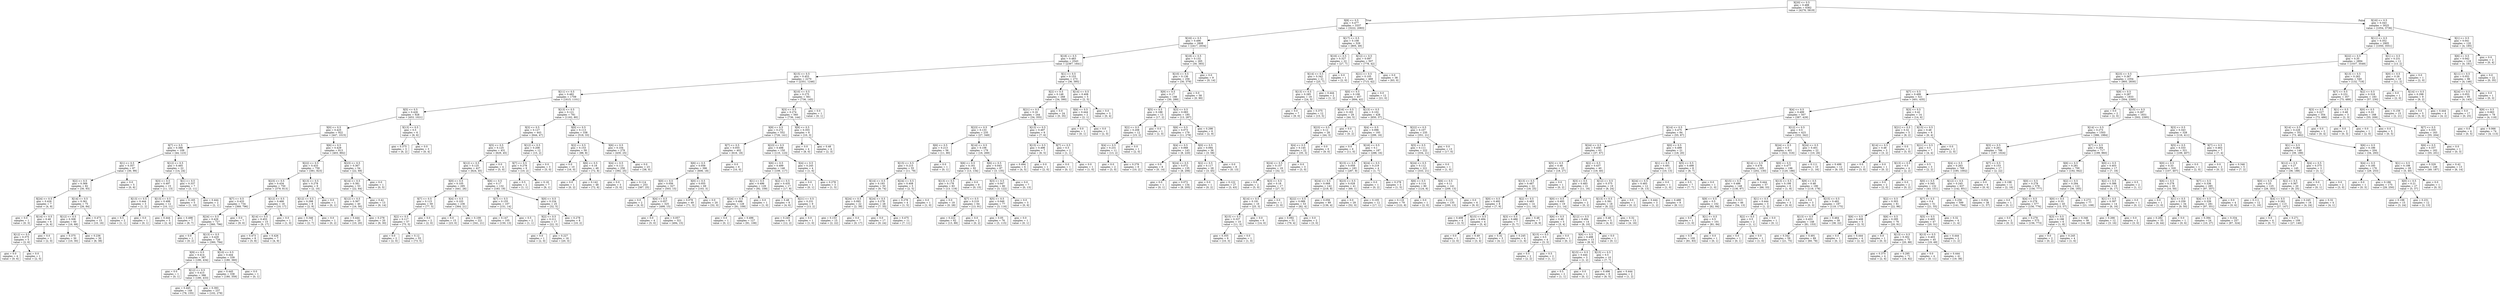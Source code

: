 digraph Tree {
node [shape=box] ;
0 [label="X[20] <= 0.5\ngini = 0.488\nsamples = 6362\nvalue = [4276, 5819]"] ;
1 [label="X[8] <= 0.5\ngini = 0.477\nsamples = 3337\nvalue = [3222, 2083]"] ;
0 -> 1 [labeldistance=2.5, labelangle=45, headlabel="True"] ;
2 [label="X[16] <= 0.5\ngini = 0.496\nsamples = 2808\nvalue = [2417, 2034]"] ;
1 -> 2 ;
3 [label="X[18] <= 0.5\ngini = 0.483\nsamples = 2543\nvalue = [2387, 1641]"] ;
2 -> 3 ;
4 [label="X[15] <= 0.5\ngini = 0.453\nsamples = 2270\nvalue = [2351, 1246]"] ;
3 -> 4 ;
5 [label="X[11] <= 0.5\ngini = 0.482\nsamples = 1709\nvalue = [1615, 1101]"] ;
4 -> 5 ;
6 [label="X[5] <= 0.5\ngini = 0.426\nsamples = 928\nvalue = [453, 1021]"] ;
5 -> 6 ;
7 [label="X[0] <= 0.5\ngini = 0.425\nsamples = 922\nvalue = [447, 1015]"] ;
6 -> 7 ;
8 [label="X[7] <= 0.5\ngini = 0.388\nsamples = 109\nvalue = [44, 123]"] ;
7 -> 8 ;
9 [label="X[1] <= 0.5\ngini = 0.357\nsamples = 87\nvalue = [30, 99]"] ;
8 -> 9 ;
10 [label="X[2] <= 0.5\ngini = 0.369\nsamples = 82\nvalue = [30, 93]"] ;
9 -> 10 ;
11 [label="X[24] <= 0.5\ngini = 0.426\nsamples = 7\nvalue = [4, 9]"] ;
10 -> 11 ;
12 [label="gini = 0.0\nsamples = 1\nvalue = [0, 3]"] ;
11 -> 12 ;
13 [label="X[14] <= 0.5\ngini = 0.48\nsamples = 6\nvalue = [4, 6]"] ;
11 -> 13 ;
14 [label="X[12] <= 0.5\ngini = 0.375\nsamples = 5\nvalue = [2, 6]"] ;
13 -> 14 ;
15 [label="gini = 0.0\nsamples = 4\nvalue = [0, 6]"] ;
14 -> 15 ;
16 [label="gini = 0.0\nsamples = 1\nvalue = [2, 0]"] ;
14 -> 16 ;
17 [label="gini = 0.0\nsamples = 1\nvalue = [2, 0]"] ;
13 -> 17 ;
18 [label="X[14] <= 0.5\ngini = 0.361\nsamples = 75\nvalue = [26, 84]"] ;
10 -> 18 ;
19 [label="X[12] <= 0.5\ngini = 0.308\nsamples = 60\nvalue = [16, 68]"] ;
18 -> 19 ;
20 [label="gini = 0.375\nsamples = 30\nvalue = [10, 30]"] ;
19 -> 20 ;
21 [label="gini = 0.236\nsamples = 30\nvalue = [6, 38]"] ;
19 -> 21 ;
22 [label="gini = 0.473\nsamples = 15\nvalue = [10, 16]"] ;
18 -> 22 ;
23 [label="gini = 0.0\nsamples = 5\nvalue = [0, 6]"] ;
9 -> 23 ;
24 [label="X[12] <= 0.5\ngini = 0.465\nsamples = 22\nvalue = [14, 24]"] ;
8 -> 24 ;
25 [label="X[3] <= 0.5\ngini = 0.497\nsamples = 15\nvalue = [11, 13]"] ;
24 -> 25 ;
26 [label="X[13] <= 0.5\ngini = 0.444\nsamples = 3\nvalue = [1, 2]"] ;
25 -> 26 ;
27 [label="gini = 0.5\nsamples = 2\nvalue = [1, 1]"] ;
26 -> 27 ;
28 [label="gini = 0.0\nsamples = 1\nvalue = [0, 1]"] ;
26 -> 28 ;
29 [label="X[13] <= 0.5\ngini = 0.499\nsamples = 12\nvalue = [10, 11]"] ;
25 -> 29 ;
30 [label="gini = 0.444\nsamples = 5\nvalue = [2, 4]"] ;
29 -> 30 ;
31 [label="gini = 0.498\nsamples = 7\nvalue = [8, 7]"] ;
29 -> 31 ;
32 [label="X[1] <= 0.5\ngini = 0.337\nsamples = 7\nvalue = [3, 11]"] ;
24 -> 32 ;
33 [label="gini = 0.165\nsamples = 5\nvalue = [1, 10]"] ;
32 -> 33 ;
34 [label="gini = 0.444\nsamples = 2\nvalue = [2, 1]"] ;
32 -> 34 ;
35 [label="X[6] <= 0.5\ngini = 0.429\nsamples = 813\nvalue = [403, 892]"] ;
7 -> 35 ;
36 [label="X[22] <= 0.5\ngini = 0.433\nsamples = 759\nvalue = [381, 823]"] ;
35 -> 36 ;
37 [label="X[23] <= 0.5\ngini = 0.434\nsamples = 750\nvalue = [379, 813]"] ;
36 -> 37 ;
38 [label="X[7] <= 0.5\ngini = 0.433\nsamples = 734\nvalue = [369, 796]"] ;
37 -> 38 ;
39 [label="X[24] <= 0.5\ngini = 0.429\nsamples = 727\nvalue = [360, 796]"] ;
38 -> 39 ;
40 [label="gini = 0.0\nsamples = 1\nvalue = [0, 2]"] ;
39 -> 40 ;
41 [label="X[13] <= 0.5\ngini = 0.429\nsamples = 726\nvalue = [360, 794]"] ;
39 -> 41 ;
42 [label="X[9] <= 0.5\ngini = 0.414\nsamples = 387\nvalue = [180, 434]"] ;
41 -> 42 ;
43 [label="gini = 0.0\nsamples = 1\nvalue = [0, 1]"] ;
42 -> 43 ;
44 [label="X[12] <= 0.5\ngini = 0.415\nsamples = 386\nvalue = [180, 433]"] ;
42 -> 44 ;
45 [label="gini = 0.445\nsamples = 149\nvalue = [78, 155]"] ;
44 -> 45 ;
46 [label="gini = 0.393\nsamples = 237\nvalue = [102, 278]"] ;
44 -> 46 ;
47 [label="X[10] <= 0.5\ngini = 0.444\nsamples = 339\nvalue = [180, 360]"] ;
41 -> 47 ;
48 [label="gini = 0.445\nsamples = 338\nvalue = [180, 359]"] ;
47 -> 48 ;
49 [label="gini = 0.0\nsamples = 1\nvalue = [0, 1]"] ;
47 -> 49 ;
50 [label="gini = 0.0\nsamples = 7\nvalue = [9, 0]"] ;
38 -> 50 ;
51 [label="X[12] <= 0.5\ngini = 0.466\nsamples = 16\nvalue = [10, 17]"] ;
37 -> 51 ;
52 [label="X[14] <= 0.5\ngini = 0.453\nsamples = 15\nvalue = [9, 17]"] ;
51 -> 52 ;
53 [label="gini = 0.473\nsamples = 8\nvalue = [5, 8]"] ;
52 -> 53 ;
54 [label="gini = 0.426\nsamples = 7\nvalue = [4, 9]"] ;
52 -> 54 ;
55 [label="gini = 0.0\nsamples = 1\nvalue = [1, 0]"] ;
51 -> 55 ;
56 [label="X[13] <= 0.5\ngini = 0.278\nsamples = 9\nvalue = [2, 10]"] ;
36 -> 56 ;
57 [label="X[12] <= 0.5\ngini = 0.298\nsamples = 8\nvalue = [2, 9]"] ;
56 -> 57 ;
58 [label="gini = 0.346\nsamples = 7\nvalue = [2, 7]"] ;
57 -> 58 ;
59 [label="gini = 0.0\nsamples = 1\nvalue = [0, 2]"] ;
57 -> 59 ;
60 [label="gini = 0.0\nsamples = 1\nvalue = [0, 1]"] ;
56 -> 60 ;
61 [label="X[23] <= 0.5\ngini = 0.367\nsamples = 54\nvalue = [22, 69]"] ;
35 -> 61 ;
62 [label="X[14] <= 0.5\ngini = 0.381\nsamples = 53\nvalue = [22, 64]"] ;
61 -> 62 ;
63 [label="X[12] <= 0.5\ngini = 0.367\nsamples = 40\nvalue = [16, 50]"] ;
62 -> 63 ;
64 [label="gini = 0.444\nsamples = 20\nvalue = [10, 20]"] ;
63 -> 64 ;
65 [label="gini = 0.278\nsamples = 20\nvalue = [6, 30]"] ;
63 -> 65 ;
66 [label="gini = 0.42\nsamples = 13\nvalue = [6, 14]"] ;
62 -> 66 ;
67 [label="gini = 0.0\nsamples = 1\nvalue = [0, 5]"] ;
61 -> 67 ;
68 [label="X[13] <= 0.5\ngini = 0.5\nsamples = 6\nvalue = [6, 6]"] ;
6 -> 68 ;
69 [label="gini = 0.375\nsamples = 3\nvalue = [6, 2]"] ;
68 -> 69 ;
70 [label="gini = 0.0\nsamples = 3\nvalue = [0, 4]"] ;
68 -> 70 ;
71 [label="X[13] <= 0.5\ngini = 0.121\nsamples = 781\nvalue = [1162, 80]"] ;
5 -> 71 ;
72 [label="X[3] <= 0.5\ngini = 0.127\nsamples = 443\nvalue = [644, 47]"] ;
71 -> 72 ;
73 [label="X[5] <= 0.5\ngini = 0.125\nsamples = 431\nvalue = [629, 45]"] ;
72 -> 73 ;
74 [label="X[12] <= 0.5\ngini = 0.125\nsamples = 427\nvalue = [624, 45]"] ;
73 -> 74 ;
75 [label="X[0] <= 0.5\ngini = 0.105\nsamples = 295\nvalue = [441, 26]"] ;
74 -> 75 ;
76 [label="X[7] <= 0.5\ngini = 0.115\nsamples = 59\nvalue = [77, 5]"] ;
75 -> 76 ;
77 [label="X[2] <= 0.5\ngini = 0.117\nsamples = 57\nvalue = [75, 5]"] ;
76 -> 77 ;
78 [label="gini = 0.0\nsamples = 2\nvalue = [2, 0]"] ;
77 -> 78 ;
79 [label="gini = 0.12\nsamples = 55\nvalue = [73, 5]"] ;
77 -> 79 ;
80 [label="gini = 0.0\nsamples = 2\nvalue = [2, 0]"] ;
76 -> 80 ;
81 [label="X[4] <= 0.5\ngini = 0.103\nsamples = 236\nvalue = [364, 21]"] ;
75 -> 81 ;
82 [label="gini = 0.0\nsamples = 15\nvalue = [23, 0]"] ;
81 -> 82 ;
83 [label="gini = 0.109\nsamples = 221\nvalue = [341, 21]"] ;
81 -> 83 ;
84 [label="X[6] <= 0.5\ngini = 0.17\nsamples = 132\nvalue = [183, 19]"] ;
74 -> 84 ;
85 [label="X[7] <= 0.5\ngini = 0.155\nsamples = 107\nvalue = [151, 14]"] ;
84 -> 85 ;
86 [label="gini = 0.147\nsamples = 105\nvalue = [150, 13]"] ;
85 -> 86 ;
87 [label="gini = 0.5\nsamples = 2\nvalue = [1, 1]"] ;
85 -> 87 ;
88 [label="X[0] <= 0.5\ngini = 0.234\nsamples = 25\nvalue = [32, 5]"] ;
84 -> 88 ;
89 [label="X[2] <= 0.5\ngini = 0.211\nsamples = 17\nvalue = [22, 3]"] ;
88 -> 89 ;
90 [label="gini = 0.0\nsamples = 1\nvalue = [2, 0]"] ;
89 -> 90 ;
91 [label="gini = 0.227\nsamples = 16\nvalue = [20, 3]"] ;
89 -> 91 ;
92 [label="gini = 0.278\nsamples = 8\nvalue = [10, 2]"] ;
88 -> 92 ;
93 [label="gini = 0.0\nsamples = 4\nvalue = [5, 0]"] ;
73 -> 93 ;
94 [label="X[12] <= 0.5\ngini = 0.208\nsamples = 12\nvalue = [15, 2]"] ;
72 -> 94 ;
95 [label="X[7] <= 0.5\ngini = 0.278\nsamples = 9\nvalue = [10, 2]"] ;
94 -> 95 ;
96 [label="gini = 0.5\nsamples = 2\nvalue = [1, 1]"] ;
95 -> 96 ;
97 [label="gini = 0.18\nsamples = 7\nvalue = [9, 1]"] ;
95 -> 97 ;
98 [label="gini = 0.0\nsamples = 3\nvalue = [5, 0]"] ;
94 -> 98 ;
99 [label="X[0] <= 0.5\ngini = 0.113\nsamples = 338\nvalue = [518, 33]"] ;
71 -> 99 ;
100 [label="X[2] <= 0.5\ngini = 0.153\nsamples = 59\nvalue = [88, 8]"] ;
99 -> 100 ;
101 [label="gini = 0.0\nsamples = 10\nvalue = [16, 0]"] ;
100 -> 101 ;
102 [label="X[6] <= 0.5\ngini = 0.18\nsamples = 49\nvalue = [72, 8]"] ;
100 -> 102 ;
103 [label="gini = 0.0\nsamples = 1\nvalue = [0, 2]"] ;
102 -> 103 ;
104 [label="gini = 0.142\nsamples = 48\nvalue = [72, 6]"] ;
102 -> 104 ;
105 [label="X[6] <= 0.5\ngini = 0.104\nsamples = 279\nvalue = [430, 25]"] ;
99 -> 105 ;
106 [label="X[4] <= 0.5\ngini = 0.113\nsamples = 256\nvalue = [392, 25]"] ;
105 -> 106 ;
107 [label="gini = 0.0\nsamples = 3\nvalue = [5, 0]"] ;
106 -> 107 ;
108 [label="gini = 0.114\nsamples = 253\nvalue = [387, 25]"] ;
106 -> 108 ;
109 [label="gini = 0.0\nsamples = 23\nvalue = [38, 0]"] ;
105 -> 109 ;
110 [label="X[10] <= 0.5\ngini = 0.275\nsamples = 561\nvalue = [736, 145]"] ;
4 -> 110 ;
111 [label="X[3] <= 0.5\ngini = 0.274\nsamples = 560\nvalue = [736, 144]"] ;
110 -> 111 ;
112 [label="X[9] <= 0.5\ngini = 0.272\nsamples = 552\nvalue = [726, 141]"] ;
111 -> 112 ;
113 [label="X[7] <= 0.5\ngini = 0.055\nsamples = 402\nvalue = [616, 18]"] ;
112 -> 113 ;
114 [label="X[6] <= 0.5\ngini = 0.056\nsamples = 396\nvalue = [606, 18]"] ;
113 -> 114 ;
115 [label="X[0] <= 0.5\ngini = 0.056\nsamples = 327\nvalue = [503, 15]"] ;
114 -> 115 ;
116 [label="gini = 0.0\nsamples = 2\nvalue = [4, 0]"] ;
115 -> 116 ;
117 [label="X[4] <= 0.5\ngini = 0.057\nsamples = 325\nvalue = [499, 15]"] ;
115 -> 117 ;
118 [label="gini = 0.0\nsamples = 4\nvalue = [5, 0]"] ;
117 -> 118 ;
119 [label="gini = 0.057\nsamples = 321\nvalue = [494, 15]"] ;
117 -> 119 ;
120 [label="X[0] <= 0.5\ngini = 0.055\nsamples = 69\nvalue = [103, 3]"] ;
114 -> 120 ;
121 [label="gini = 0.078\nsamples = 49\nvalue = [71, 3]"] ;
120 -> 121 ;
122 [label="gini = 0.0\nsamples = 20\nvalue = [32, 0]"] ;
120 -> 122 ;
123 [label="gini = 0.0\nsamples = 6\nvalue = [10, 0]"] ;
113 -> 123 ;
124 [label="X[23] <= 0.5\ngini = 0.498\nsamples = 150\nvalue = [110, 123]"] ;
112 -> 124 ;
125 [label="X[6] <= 0.5\ngini = 0.499\nsamples = 146\nvalue = [109, 117]"] ;
124 -> 125 ;
126 [label="X[1] <= 0.5\ngini = 0.496\nsamples = 129\nvalue = [92, 109]"] ;
125 -> 126 ;
127 [label="X[24] <= 0.5\ngini = 0.496\nsamples = 128\nvalue = [91, 109]"] ;
126 -> 127 ;
128 [label="gini = 0.0\nsamples = 1\nvalue = [0, 1]"] ;
127 -> 128 ;
129 [label="gini = 0.496\nsamples = 127\nvalue = [91, 108]"] ;
127 -> 129 ;
130 [label="gini = 0.0\nsamples = 1\nvalue = [1, 0]"] ;
126 -> 130 ;
131 [label="X[2] <= 0.5\ngini = 0.435\nsamples = 17\nvalue = [17, 8]"] ;
125 -> 131 ;
132 [label="gini = 0.48\nsamples = 8\nvalue = [4, 6]"] ;
131 -> 132 ;
133 [label="X[21] <= 0.5\ngini = 0.231\nsamples = 9\nvalue = [13, 2]"] ;
131 -> 133 ;
134 [label="gini = 0.245\nsamples = 8\nvalue = [12, 2]"] ;
133 -> 134 ;
135 [label="gini = 0.0\nsamples = 1\nvalue = [1, 0]"] ;
133 -> 135 ;
136 [label="X[4] <= 0.5\ngini = 0.245\nsamples = 4\nvalue = [1, 6]"] ;
124 -> 136 ;
137 [label="gini = 0.0\nsamples = 1\nvalue = [0, 1]"] ;
136 -> 137 ;
138 [label="gini = 0.278\nsamples = 3\nvalue = [1, 5]"] ;
136 -> 138 ;
139 [label="X[9] <= 0.5\ngini = 0.355\nsamples = 8\nvalue = [10, 3]"] ;
111 -> 139 ;
140 [label="gini = 0.0\nsamples = 4\nvalue = [8, 0]"] ;
139 -> 140 ;
141 [label="gini = 0.48\nsamples = 4\nvalue = [2, 3]"] ;
139 -> 141 ;
142 [label="gini = 0.0\nsamples = 1\nvalue = [0, 1]"] ;
110 -> 142 ;
143 [label="X[1] <= 0.5\ngini = 0.153\nsamples = 273\nvalue = [36, 395]"] ;
3 -> 143 ;
144 [label="X[2] <= 0.5\ngini = 0.148\nsamples = 268\nvalue = [34, 390]"] ;
143 -> 144 ;
145 [label="X[21] <= 0.5\ngini = 0.16\nsamples = 244\nvalue = [34, 355]"] ;
144 -> 145 ;
146 [label="X[23] <= 0.5\ngini = 0.133\nsamples = 235\nvalue = [27, 349]"] ;
145 -> 146 ;
147 [label="X[6] <= 0.5\ngini = 0.213\nsamples = 56\nvalue = [11, 80]"] ;
146 -> 147 ;
148 [label="X[15] <= 0.5\ngini = 0.215\nsamples = 55\nvalue = [11, 79]"] ;
147 -> 148 ;
149 [label="X[14] <= 0.5\ngini = 0.193\nsamples = 50\nvalue = [9, 74]"] ;
148 -> 149 ;
150 [label="X[24] <= 0.5\ngini = 0.093\nsamples = 22\nvalue = [2, 39]"] ;
149 -> 150 ;
151 [label="gini = 0.153\nsamples = 15\nvalue = [2, 22]"] ;
150 -> 151 ;
152 [label="gini = 0.0\nsamples = 7\nvalue = [0, 17]"] ;
150 -> 152 ;
153 [label="X[24] <= 0.5\ngini = 0.278\nsamples = 28\nvalue = [7, 35]"] ;
149 -> 153 ;
154 [label="gini = 0.0\nsamples = 17\nvalue = [0, 24]"] ;
153 -> 154 ;
155 [label="gini = 0.475\nsamples = 11\nvalue = [7, 11]"] ;
153 -> 155 ;
156 [label="X[24] <= 0.5\ngini = 0.408\nsamples = 5\nvalue = [2, 5]"] ;
148 -> 156 ;
157 [label="gini = 0.278\nsamples = 4\nvalue = [1, 5]"] ;
156 -> 157 ;
158 [label="gini = 0.0\nsamples = 1\nvalue = [1, 0]"] ;
156 -> 158 ;
159 [label="gini = 0.0\nsamples = 1\nvalue = [0, 1]"] ;
147 -> 159 ;
160 [label="X[14] <= 0.5\ngini = 0.106\nsamples = 179\nvalue = [16, 269]"] ;
146 -> 160 ;
161 [label="X[6] <= 0.5\ngini = 0.161\nsamples = 92\nvalue = [13, 134]"] ;
160 -> 161 ;
162 [label="X[13] <= 0.5\ngini = 0.178\nsamples = 83\nvalue = [13, 119]"] ;
161 -> 162 ;
163 [label="gini = 0.0\nsamples = 19\nvalue = [0, 28]"] ;
162 -> 163 ;
164 [label="X[7] <= 0.5\ngini = 0.219\nsamples = 64\nvalue = [13, 91]"] ;
162 -> 164 ;
165 [label="gini = 0.222\nsamples = 62\nvalue = [13, 89]"] ;
164 -> 165 ;
166 [label="gini = 0.0\nsamples = 2\nvalue = [0, 2]"] ;
164 -> 166 ;
167 [label="gini = 0.0\nsamples = 9\nvalue = [0, 15]"] ;
161 -> 167 ;
168 [label="X[6] <= 0.5\ngini = 0.043\nsamples = 87\nvalue = [3, 135]"] ;
160 -> 168 ;
169 [label="X[3] <= 0.5\ngini = 0.047\nsamples = 80\nvalue = [3, 122]"] ;
168 -> 169 ;
170 [label="X[5] <= 0.5\ngini = 0.049\nsamples = 77\nvalue = [3, 116]"] ;
169 -> 170 ;
171 [label="gini = 0.05\nsamples = 76\nvalue = [3, 115]"] ;
170 -> 171 ;
172 [label="gini = 0.0\nsamples = 1\nvalue = [0, 1]"] ;
170 -> 172 ;
173 [label="gini = 0.0\nsamples = 3\nvalue = [0, 6]"] ;
169 -> 173 ;
174 [label="gini = 0.0\nsamples = 7\nvalue = [0, 13]"] ;
168 -> 174 ;
175 [label="X[13] <= 0.5\ngini = 0.497\nsamples = 9\nvalue = [7, 6]"] ;
145 -> 175 ;
176 [label="X[15] <= 0.5\ngini = 0.496\nsamples = 7\nvalue = [6, 5]"] ;
175 -> 176 ;
177 [label="gini = 0.494\nsamples = 6\nvalue = [4, 5]"] ;
176 -> 177 ;
178 [label="gini = 0.0\nsamples = 1\nvalue = [2, 0]"] ;
176 -> 178 ;
179 [label="X[7] <= 0.5\ngini = 0.5\nsamples = 2\nvalue = [1, 1]"] ;
175 -> 179 ;
180 [label="gini = 0.0\nsamples = 1\nvalue = [0, 1]"] ;
179 -> 180 ;
181 [label="gini = 0.0\nsamples = 1\nvalue = [1, 0]"] ;
179 -> 181 ;
182 [label="gini = 0.0\nsamples = 24\nvalue = [0, 35]"] ;
144 -> 182 ;
183 [label="X[14] <= 0.5\ngini = 0.408\nsamples = 5\nvalue = [2, 5]"] ;
143 -> 183 ;
184 [label="X[6] <= 0.5\ngini = 0.444\nsamples = 2\nvalue = [2, 1]"] ;
183 -> 184 ;
185 [label="gini = 0.0\nsamples = 1\nvalue = [0, 1]"] ;
184 -> 185 ;
186 [label="gini = 0.0\nsamples = 1\nvalue = [2, 0]"] ;
184 -> 186 ;
187 [label="gini = 0.0\nsamples = 3\nvalue = [0, 4]"] ;
183 -> 187 ;
188 [label="X[18] <= 0.5\ngini = 0.132\nsamples = 265\nvalue = [30, 393]"] ;
2 -> 188 ;
189 [label="X[10] <= 0.5\ngini = 0.136\nsamples = 256\nvalue = [30, 379]"] ;
188 -> 189 ;
190 [label="X[9] <= 0.5\ngini = 0.17\nsamples = 198\nvalue = [30, 289]"] ;
189 -> 190 ;
191 [label="X[5] <= 0.5\ngini = 0.188\nsamples = 13\nvalue = [17, 2]"] ;
190 -> 191 ;
192 [label="X[2] <= 0.5\ngini = 0.208\nsamples = 12\nvalue = [15, 2]"] ;
191 -> 192 ;
193 [label="X[4] <= 0.5\ngini = 0.231\nsamples = 11\nvalue = [13, 2]"] ;
192 -> 193 ;
194 [label="gini = 0.0\nsamples = 2\nvalue = [3, 0]"] ;
193 -> 194 ;
195 [label="gini = 0.278\nsamples = 9\nvalue = [10, 2]"] ;
193 -> 195 ;
196 [label="gini = 0.0\nsamples = 1\nvalue = [2, 0]"] ;
192 -> 196 ;
197 [label="gini = 0.0\nsamples = 1\nvalue = [2, 0]"] ;
191 -> 197 ;
198 [label="X[3] <= 0.5\ngini = 0.083\nsamples = 185\nvalue = [13, 287]"] ;
190 -> 198 ;
199 [label="X[6] <= 0.5\ngini = 0.073\nsamples = 179\nvalue = [11, 278]"] ;
198 -> 199 ;
200 [label="X[4] <= 0.5\ngini = 0.068\nsamples = 143\nvalue = [8, 220]"] ;
199 -> 200 ;
201 [label="gini = 0.0\nsamples = 8\nvalue = [0, 14]"] ;
200 -> 201 ;
202 [label="X[24] <= 0.5\ngini = 0.072\nsamples = 135\nvalue = [8, 206]"] ;
200 -> 202 ;
203 [label="gini = 0.0\nsamples = 1\nvalue = [0, 1]"] ;
202 -> 203 ;
204 [label="gini = 0.072\nsamples = 134\nvalue = [8, 205]"] ;
202 -> 204 ;
205 [label="X[0] <= 0.5\ngini = 0.094\nsamples = 36\nvalue = [3, 58]"] ;
199 -> 205 ;
206 [label="X[2] <= 0.5\ngini = 0.117\nsamples = 28\nvalue = [3, 45]"] ;
205 -> 206 ;
207 [label="gini = 0.0\nsamples = 1\nvalue = [0, 2]"] ;
206 -> 207 ;
208 [label="gini = 0.122\nsamples = 27\nvalue = [3, 43]"] ;
206 -> 208 ;
209 [label="gini = 0.0\nsamples = 8\nvalue = [0, 13]"] ;
205 -> 209 ;
210 [label="gini = 0.298\nsamples = 6\nvalue = [2, 9]"] ;
198 -> 210 ;
211 [label="gini = 0.0\nsamples = 58\nvalue = [0, 90]"] ;
189 -> 211 ;
212 [label="gini = 0.0\nsamples = 9\nvalue = [0, 14]"] ;
188 -> 212 ;
213 [label="X[17] <= 0.5\ngini = 0.108\nsamples = 529\nvalue = [805, 49]"] ;
1 -> 213 ;
214 [label="X[16] <= 0.5\ngini = 0.327\nsamples = 22\nvalue = [27, 7]"] ;
213 -> 214 ;
215 [label="X[14] <= 0.5\ngini = 0.342\nsamples = 21\nvalue = [25, 7]"] ;
214 -> 215 ;
216 [label="X[13] <= 0.5\ngini = 0.285\nsamples = 19\nvalue = [24, 5]"] ;
215 -> 216 ;
217 [label="gini = 0.0\nsamples = 7\nvalue = [9, 0]"] ;
216 -> 217 ;
218 [label="gini = 0.375\nsamples = 12\nvalue = [15, 5]"] ;
216 -> 218 ;
219 [label="gini = 0.444\nsamples = 2\nvalue = [1, 2]"] ;
215 -> 219 ;
220 [label="gini = 0.0\nsamples = 1\nvalue = [2, 0]"] ;
214 -> 220 ;
221 [label="X[12] <= 0.5\ngini = 0.097\nsamples = 507\nvalue = [778, 42]"] ;
213 -> 221 ;
222 [label="X[21] <= 0.5\ngini = 0.105\nsamples = 469\nvalue = [715, 42]"] ;
221 -> 222 ;
223 [label="X[0] <= 0.5\ngini = 0.108\nsamples = 457\nvalue = [694, 42]"] ;
222 -> 223 ;
224 [label="X[16] <= 0.5\ngini = 0.183\nsamples = 29\nvalue = [44, 5]"] ;
223 -> 224 ;
225 [label="X[23] <= 0.5\ngini = 0.12\nsamples = 28\nvalue = [44, 3]"] ;
224 -> 225 ;
226 [label="X[4] <= 0.5\ngini = 0.145\nsamples = 22\nvalue = [35, 3]"] ;
225 -> 226 ;
227 [label="X[24] <= 0.5\ngini = 0.157\nsamples = 19\nvalue = [32, 3]"] ;
226 -> 227 ;
228 [label="gini = 0.0\nsamples = 2\nvalue = [5, 0]"] ;
227 -> 228 ;
229 [label="X[3] <= 0.5\ngini = 0.18\nsamples = 17\nvalue = [27, 3]"] ;
227 -> 229 ;
230 [label="X[14] <= 0.5\ngini = 0.191\nsamples = 16\nvalue = [25, 3]"] ;
229 -> 230 ;
231 [label="X[15] <= 0.5\ngini = 0.337\nsamples = 10\nvalue = [11, 3]"] ;
230 -> 231 ;
232 [label="gini = 0.355\nsamples = 9\nvalue = [10, 3]"] ;
231 -> 232 ;
233 [label="gini = 0.0\nsamples = 1\nvalue = [1, 0]"] ;
231 -> 233 ;
234 [label="gini = 0.0\nsamples = 6\nvalue = [14, 0]"] ;
230 -> 234 ;
235 [label="gini = 0.0\nsamples = 1\nvalue = [2, 0]"] ;
229 -> 235 ;
236 [label="gini = 0.0\nsamples = 3\nvalue = [3, 0]"] ;
226 -> 236 ;
237 [label="gini = 0.0\nsamples = 6\nvalue = [9, 0]"] ;
225 -> 237 ;
238 [label="gini = 0.0\nsamples = 1\nvalue = [0, 2]"] ;
224 -> 238 ;
239 [label="X[13] <= 0.5\ngini = 0.102\nsamples = 428\nvalue = [650, 37]"] ;
223 -> 239 ;
240 [label="X[4] <= 0.5\ngini = 0.096\nsamples = 193\nvalue = [299, 16]"] ;
239 -> 240 ;
241 [label="gini = 0.0\nsamples = 6\nvalue = [11, 0]"] ;
240 -> 241 ;
242 [label="X[16] <= 0.5\ngini = 0.1\nsamples = 187\nvalue = [288, 16]"] ;
240 -> 242 ;
243 [label="X[15] <= 0.5\ngini = 0.059\nsamples = 183\nvalue = [287, 9]"] ;
242 -> 243 ;
244 [label="X[24] <= 0.5\ngini = 0.068\nsamples = 142\nvalue = [218, 8]"] ;
243 -> 244 ;
245 [label="X[22] <= 0.5\ngini = 0.089\nsamples = 53\nvalue = [82, 4]"] ;
244 -> 245 ;
246 [label="gini = 0.092\nsamples = 51\nvalue = [79, 4]"] ;
245 -> 246 ;
247 [label="gini = 0.0\nsamples = 2\nvalue = [3, 0]"] ;
245 -> 247 ;
248 [label="gini = 0.056\nsamples = 89\nvalue = [136, 4]"] ;
244 -> 248 ;
249 [label="X[23] <= 0.5\ngini = 0.028\nsamples = 41\nvalue = [69, 1]"] ;
243 -> 249 ;
250 [label="gini = 0.0\nsamples = 29\nvalue = [52, 0]"] ;
249 -> 250 ;
251 [label="gini = 0.105\nsamples = 12\nvalue = [17, 1]"] ;
249 -> 251 ;
252 [label="X[24] <= 0.5\ngini = 0.219\nsamples = 4\nvalue = [1, 7]"] ;
242 -> 252 ;
253 [label="gini = 0.0\nsamples = 1\nvalue = [0, 2]"] ;
252 -> 253 ;
254 [label="gini = 0.278\nsamples = 3\nvalue = [1, 5]"] ;
252 -> 254 ;
255 [label="X[22] <= 0.5\ngini = 0.107\nsamples = 235\nvalue = [351, 21]"] ;
239 -> 255 ;
256 [label="X[5] <= 0.5\ngini = 0.111\nsamples = 222\nvalue = [334, 21]"] ;
255 -> 256 ;
257 [label="X[24] <= 0.5\ngini = 0.112\nsamples = 221\nvalue = [333, 21]"] ;
256 -> 257 ;
258 [label="X[6] <= 0.5\ngini = 0.114\nsamples = 80\nvalue = [124, 8]"] ;
257 -> 258 ;
259 [label="gini = 0.116\nsamples = 79\nvalue = [122, 8]"] ;
258 -> 259 ;
260 [label="gini = 0.0\nsamples = 1\nvalue = [2, 0]"] ;
258 -> 260 ;
261 [label="X[6] <= 0.5\ngini = 0.11\nsamples = 141\nvalue = [209, 13]"] ;
257 -> 261 ;
262 [label="gini = 0.115\nsamples = 135\nvalue = [200, 13]"] ;
261 -> 262 ;
263 [label="gini = 0.0\nsamples = 6\nvalue = [9, 0]"] ;
261 -> 263 ;
264 [label="gini = 0.0\nsamples = 1\nvalue = [1, 0]"] ;
256 -> 264 ;
265 [label="gini = 0.0\nsamples = 13\nvalue = [17, 0]"] ;
255 -> 265 ;
266 [label="gini = 0.0\nsamples = 12\nvalue = [21, 0]"] ;
222 -> 266 ;
267 [label="gini = 0.0\nsamples = 38\nvalue = [63, 0]"] ;
221 -> 267 ;
268 [label="X[16] <= 0.5\ngini = 0.343\nsamples = 3025\nvalue = [1054, 3736]"] ;
0 -> 268 [labeldistance=2.5, labelangle=-45, headlabel="False"] ;
269 [label="X[11] <= 0.5\ngini = 0.352\nsamples = 2905\nvalue = [1050, 3551]"] ;
268 -> 269 ;
270 [label="X[22] <= 0.5\ngini = 0.35\nsamples = 2894\nvalue = [1037, 3549]"] ;
269 -> 270 ;
271 [label="X[23] <= 0.5\ngini = 0.367\nsamples = 2354\nvalue = [905, 2830]"] ;
270 -> 271 ;
272 [label="X[7] <= 0.5\ngini = 0.499\nsamples = 521\nvalue = [401, 435]"] ;
271 -> 272 ;
273 [label="X[4] <= 0.5\ngini = 0.499\nsamples = 507\nvalue = [387, 429]"] ;
272 -> 273 ;
274 [label="X[14] <= 0.5\ngini = 0.475\nsamples = 84\nvalue = [55, 87]"] ;
273 -> 274 ;
275 [label="X[24] <= 0.5\ngini = 0.458\nsamples = 63\nvalue = [37, 67]"] ;
274 -> 275 ;
276 [label="X[5] <= 0.5\ngini = 0.48\nsamples = 23\nvalue = [18, 27]"] ;
275 -> 276 ;
277 [label="X[13] <= 0.5\ngini = 0.487\nsamples = 22\nvalue = [18, 25]"] ;
276 -> 277 ;
278 [label="X[0] <= 0.5\ngini = 0.492\nsamples = 8\nvalue = [7, 9]"] ;
277 -> 278 ;
279 [label="gini = 0.408\nsamples = 4\nvalue = [2, 5]"] ;
278 -> 279 ;
280 [label="X[15] <= 0.5\ngini = 0.494\nsamples = 4\nvalue = [5, 4]"] ;
278 -> 280 ;
281 [label="gini = 0.0\nsamples = 1\nvalue = [2, 0]"] ;
280 -> 281 ;
282 [label="gini = 0.49\nsamples = 3\nvalue = [3, 4]"] ;
280 -> 282 ;
283 [label="X[2] <= 0.5\ngini = 0.483\nsamples = 14\nvalue = [11, 16]"] ;
277 -> 283 ;
284 [label="X[3] <= 0.5\ngini = 0.486\nsamples = 7\nvalue = [5, 7]"] ;
283 -> 284 ;
285 [label="gini = 0.32\nsamples = 3\nvalue = [4, 1]"] ;
284 -> 285 ;
286 [label="gini = 0.245\nsamples = 4\nvalue = [1, 6]"] ;
284 -> 286 ;
287 [label="gini = 0.48\nsamples = 7\nvalue = [6, 9]"] ;
283 -> 287 ;
288 [label="gini = 0.0\nsamples = 1\nvalue = [0, 2]"] ;
276 -> 288 ;
289 [label="X[2] <= 0.5\ngini = 0.437\nsamples = 40\nvalue = [19, 40]"] ;
275 -> 289 ;
290 [label="X[3] <= 0.5\ngini = 0.483\nsamples = 21\nvalue = [11, 16]"] ;
289 -> 290 ;
291 [label="X[0] <= 0.5\ngini = 0.493\nsamples = 19\nvalue = [11, 14]"] ;
290 -> 291 ;
292 [label="X[6] <= 0.5\ngini = 0.49\nsamples = 5\nvalue = [3, 4]"] ;
291 -> 292 ;
293 [label="X[15] <= 0.5\ngini = 0.5\nsamples = 4\nvalue = [3, 3]"] ;
292 -> 293 ;
294 [label="gini = 0.5\nsamples = 2\nvalue = [2, 2]"] ;
293 -> 294 ;
295 [label="gini = 0.5\nsamples = 2\nvalue = [1, 1]"] ;
293 -> 295 ;
296 [label="gini = 0.0\nsamples = 1\nvalue = [0, 1]"] ;
292 -> 296 ;
297 [label="X[12] <= 0.5\ngini = 0.494\nsamples = 14\nvalue = [8, 10]"] ;
291 -> 297 ;
298 [label="X[6] <= 0.5\ngini = 0.498\nsamples = 13\nvalue = [8, 9]"] ;
297 -> 298 ;
299 [label="X[15] <= 0.5\ngini = 0.444\nsamples = 3\nvalue = [1, 2]"] ;
298 -> 299 ;
300 [label="gini = 0.5\nsamples = 2\nvalue = [1, 1]"] ;
299 -> 300 ;
301 [label="gini = 0.0\nsamples = 1\nvalue = [0, 1]"] ;
299 -> 301 ;
302 [label="X[15] <= 0.5\ngini = 0.5\nsamples = 10\nvalue = [7, 7]"] ;
298 -> 302 ;
303 [label="gini = 0.496\nsamples = 8\nvalue = [6, 5]"] ;
302 -> 303 ;
304 [label="gini = 0.444\nsamples = 2\nvalue = [1, 2]"] ;
302 -> 304 ;
305 [label="gini = 0.0\nsamples = 1\nvalue = [0, 1]"] ;
297 -> 305 ;
306 [label="gini = 0.0\nsamples = 2\nvalue = [0, 2]"] ;
290 -> 306 ;
307 [label="X[12] <= 0.5\ngini = 0.375\nsamples = 19\nvalue = [8, 24]"] ;
289 -> 307 ;
308 [label="X[13] <= 0.5\ngini = 0.391\nsamples = 18\nvalue = [8, 22]"] ;
307 -> 308 ;
309 [label="gini = 0.48\nsamples = 5\nvalue = [4, 6]"] ;
308 -> 309 ;
310 [label="gini = 0.32\nsamples = 13\nvalue = [4, 16]"] ;
308 -> 310 ;
311 [label="gini = 0.0\nsamples = 1\nvalue = [0, 2]"] ;
307 -> 311 ;
312 [label="X[0] <= 0.5\ngini = 0.499\nsamples = 21\nvalue = [18, 20]"] ;
274 -> 312 ;
313 [label="X[1] <= 0.5\ngini = 0.491\nsamples = 13\nvalue = [10, 13]"] ;
312 -> 313 ;
314 [label="X[24] <= 0.5\ngini = 0.483\nsamples = 12\nvalue = [9, 13]"] ;
313 -> 314 ;
315 [label="gini = 0.444\nsamples = 3\nvalue = [1, 2]"] ;
314 -> 315 ;
316 [label="gini = 0.488\nsamples = 9\nvalue = [8, 11]"] ;
314 -> 316 ;
317 [label="gini = 0.0\nsamples = 1\nvalue = [1, 0]"] ;
313 -> 317 ;
318 [label="X[5] <= 0.5\ngini = 0.498\nsamples = 8\nvalue = [8, 7]"] ;
312 -> 318 ;
319 [label="gini = 0.5\nsamples = 7\nvalue = [7, 7]"] ;
318 -> 319 ;
320 [label="gini = 0.0\nsamples = 1\nvalue = [1, 0]"] ;
318 -> 320 ;
321 [label="X[12] <= 0.5\ngini = 0.5\nsamples = 423\nvalue = [332, 342]"] ;
273 -> 321 ;
322 [label="X[24] <= 0.5\ngini = 0.5\nsamples = 401\nvalue = [322, 316]"] ;
321 -> 322 ;
323 [label="X[14] <= 0.5\ngini = 0.476\nsamples = 205\nvalue = [202, 130]"] ;
322 -> 323 ;
324 [label="X[15] <= 0.5\ngini = 0.486\nsamples = 148\nvalue = [136, 97]"] ;
323 -> 324 ;
325 [label="X[9] <= 0.5\ngini = 0.5\nsamples = 102\nvalue = [82, 84]"] ;
324 -> 325 ;
326 [label="gini = 0.0\nsamples = 1\nvalue = [1, 0]"] ;
325 -> 326 ;
327 [label="X[1] <= 0.5\ngini = 0.5\nsamples = 101\nvalue = [81, 84]"] ;
325 -> 327 ;
328 [label="gini = 0.5\nsamples = 100\nvalue = [81, 83]"] ;
327 -> 328 ;
329 [label="gini = 0.0\nsamples = 1\nvalue = [0, 1]"] ;
327 -> 329 ;
330 [label="gini = 0.313\nsamples = 46\nvalue = [54, 13]"] ;
324 -> 330 ;
331 [label="gini = 0.444\nsamples = 57\nvalue = [66, 33]"] ;
323 -> 331 ;
332 [label="X[0] <= 0.5\ngini = 0.477\nsamples = 196\nvalue = [120, 186]"] ;
322 -> 332 ;
333 [label="X[13] <= 0.5\ngini = 0.198\nsamples = 6\nvalue = [1, 8]"] ;
332 -> 333 ;
334 [label="X[1] <= 0.5\ngini = 0.444\nsamples = 3\nvalue = [1, 2]"] ;
333 -> 334 ;
335 [label="X[2] <= 0.5\ngini = 0.5\nsamples = 2\nvalue = [1, 1]"] ;
334 -> 335 ;
336 [label="gini = 0.0\nsamples = 1\nvalue = [0, 1]"] ;
335 -> 336 ;
337 [label="gini = 0.0\nsamples = 1\nvalue = [1, 0]"] ;
335 -> 337 ;
338 [label="gini = 0.0\nsamples = 1\nvalue = [0, 1]"] ;
334 -> 338 ;
339 [label="gini = 0.0\nsamples = 3\nvalue = [0, 6]"] ;
333 -> 339 ;
340 [label="X[9] <= 0.5\ngini = 0.48\nsamples = 190\nvalue = [119, 178]"] ;
332 -> 340 ;
341 [label="gini = 0.0\nsamples = 3\nvalue = [0, 3]"] ;
340 -> 341 ;
342 [label="X[15] <= 0.5\ngini = 0.482\nsamples = 187\nvalue = [119, 175]"] ;
340 -> 342 ;
343 [label="X[13] <= 0.5\ngini = 0.453\nsamples = 148\nvalue = [81, 153]"] ;
342 -> 343 ;
344 [label="gini = 0.342\nsamples = 59\nvalue = [21, 75]"] ;
343 -> 344 ;
345 [label="gini = 0.491\nsamples = 89\nvalue = [60, 78]"] ;
343 -> 345 ;
346 [label="gini = 0.464\nsamples = 39\nvalue = [38, 22]"] ;
342 -> 346 ;
347 [label="X[24] <= 0.5\ngini = 0.401\nsamples = 22\nvalue = [10, 26]"] ;
321 -> 347 ;
348 [label="gini = 0.111\nsamples = 10\nvalue = [1, 16]"] ;
347 -> 348 ;
349 [label="gini = 0.499\nsamples = 12\nvalue = [9, 10]"] ;
347 -> 349 ;
350 [label="X[3] <= 0.5\ngini = 0.42\nsamples = 14\nvalue = [14, 6]"] ;
272 -> 350 ;
351 [label="X[21] <= 0.5\ngini = 0.32\nsamples = 5\nvalue = [8, 2]"] ;
350 -> 351 ;
352 [label="X[14] <= 0.5\ngini = 0.48\nsamples = 3\nvalue = [3, 2]"] ;
351 -> 352 ;
353 [label="gini = 0.0\nsamples = 2\nvalue = [3, 0]"] ;
352 -> 353 ;
354 [label="gini = 0.0\nsamples = 1\nvalue = [0, 2]"] ;
352 -> 354 ;
355 [label="gini = 0.0\nsamples = 2\nvalue = [5, 0]"] ;
351 -> 355 ;
356 [label="X[15] <= 0.5\ngini = 0.48\nsamples = 9\nvalue = [6, 4]"] ;
350 -> 356 ;
357 [label="X[21] <= 0.5\ngini = 0.5\nsamples = 7\nvalue = [4, 4]"] ;
356 -> 357 ;
358 [label="X[13] <= 0.5\ngini = 0.5\nsamples = 4\nvalue = [2, 2]"] ;
357 -> 358 ;
359 [label="gini = 0.0\nsamples = 2\nvalue = [2, 0]"] ;
358 -> 359 ;
360 [label="gini = 0.0\nsamples = 2\nvalue = [0, 2]"] ;
358 -> 360 ;
361 [label="gini = 0.5\nsamples = 3\nvalue = [2, 2]"] ;
357 -> 361 ;
362 [label="gini = 0.0\nsamples = 2\nvalue = [2, 0]"] ;
356 -> 362 ;
363 [label="X[9] <= 0.5\ngini = 0.287\nsamples = 1833\nvalue = [504, 2395]"] ;
271 -> 363 ;
364 [label="gini = 0.0\nsamples = 2\nvalue = [2, 0]"] ;
363 -> 364 ;
365 [label="X[15] <= 0.5\ngini = 0.287\nsamples = 1831\nvalue = [502, 2395]"] ;
363 -> 365 ;
366 [label="X[14] <= 0.5\ngini = 0.273\nsamples = 1503\nvalue = [386, 1984]"] ;
365 -> 366 ;
367 [label="X[3] <= 0.5\ngini = 0.261\nsamples = 786\nvalue = [187, 1024]"] ;
366 -> 367 ;
368 [label="X[4] <= 0.5\ngini = 0.263\nsamples = 769\nvalue = [185, 1002]"] ;
367 -> 368 ;
369 [label="X[0] <= 0.5\ngini = 0.345\nsamples = 132\nvalue = [43, 151]"] ;
368 -> 369 ;
370 [label="X[2] <= 0.5\ngini = 0.303\nsamples = 81\nvalue = [22, 96]"] ;
369 -> 370 ;
371 [label="X[6] <= 0.5\ngini = 0.408\nsamples = 5\nvalue = [2, 5]"] ;
370 -> 371 ;
372 [label="gini = 0.0\nsamples = 1\nvalue = [0, 1]"] ;
371 -> 372 ;
373 [label="gini = 0.444\nsamples = 4\nvalue = [2, 4]"] ;
371 -> 373 ;
374 [label="X[6] <= 0.5\ngini = 0.295\nsamples = 76\nvalue = [20, 91]"] ;
370 -> 374 ;
375 [label="gini = 0.0\nsamples = 1\nvalue = [0, 3]"] ;
374 -> 375 ;
376 [label="X[13] <= 0.5\ngini = 0.302\nsamples = 75\nvalue = [20, 88]"] ;
374 -> 376 ;
377 [label="gini = 0.375\nsamples = 4\nvalue = [2, 6]"] ;
376 -> 377 ;
378 [label="gini = 0.295\nsamples = 71\nvalue = [18, 82]"] ;
376 -> 378 ;
379 [label="X[7] <= 0.5\ngini = 0.4\nsamples = 51\nvalue = [21, 55]"] ;
369 -> 379 ;
380 [label="X[5] <= 0.5\ngini = 0.405\nsamples = 47\nvalue = [20, 51]"] ;
379 -> 380 ;
381 [label="X[13] <= 0.5\ngini = 0.403\nsamples = 45\nvalue = [19, 49]"] ;
380 -> 381 ;
382 [label="gini = 0.0\nsamples = 4\nvalue = [0, 11]"] ;
381 -> 382 ;
383 [label="gini = 0.444\nsamples = 41\nvalue = [19, 38]"] ;
381 -> 383 ;
384 [label="gini = 0.444\nsamples = 2\nvalue = [1, 2]"] ;
380 -> 384 ;
385 [label="gini = 0.32\nsamples = 4\nvalue = [1, 4]"] ;
379 -> 385 ;
386 [label="X[12] <= 0.5\ngini = 0.245\nsamples = 637\nvalue = [142, 851]"] ;
368 -> 386 ;
387 [label="gini = 0.256\nsamples = 599\nvalue = [141, 794]"] ;
386 -> 387 ;
388 [label="gini = 0.034\nsamples = 38\nvalue = [1, 57]"] ;
386 -> 388 ;
389 [label="X[7] <= 0.5\ngini = 0.153\nsamples = 17\nvalue = [2, 22]"] ;
367 -> 389 ;
390 [label="gini = 0.0\nsamples = 6\nvalue = [0, 6]"] ;
389 -> 390 ;
391 [label="gini = 0.198\nsamples = 11\nvalue = [2, 16]"] ;
389 -> 391 ;
392 [label="X[7] <= 0.5\ngini = 0.284\nsamples = 717\nvalue = [199, 960]"] ;
366 -> 392 ;
393 [label="X[6] <= 0.5\ngini = 0.281\nsamples = 700\nvalue = [192, 942]"] ;
392 -> 393 ;
394 [label="X[0] <= 0.5\ngini = 0.278\nsamples = 578\nvalue = [156, 777]"] ;
393 -> 394 ;
395 [label="gini = 0.0\nsamples = 1\nvalue = [0, 1]"] ;
394 -> 395 ;
396 [label="X[4] <= 0.5\ngini = 0.279\nsamples = 577\nvalue = [156, 776]"] ;
394 -> 396 ;
397 [label="gini = 0.0\nsamples = 2\nvalue = [0, 3]"] ;
396 -> 397 ;
398 [label="gini = 0.279\nsamples = 575\nvalue = [156, 773]"] ;
396 -> 398 ;
399 [label="X[2] <= 0.5\ngini = 0.294\nsamples = 122\nvalue = [36, 165]"] ;
393 -> 399 ;
400 [label="X[0] <= 0.5\ngini = 0.33\nsamples = 45\nvalue = [15, 57]"] ;
399 -> 400 ;
401 [label="X[3] <= 0.5\ngini = 0.198\nsamples = 6\nvalue = [1, 8]"] ;
400 -> 401 ;
402 [label="gini = 0.0\nsamples = 2\nvalue = [0, 2]"] ;
401 -> 402 ;
403 [label="gini = 0.245\nsamples = 4\nvalue = [1, 6]"] ;
401 -> 403 ;
404 [label="gini = 0.346\nsamples = 39\nvalue = [14, 49]"] ;
400 -> 404 ;
405 [label="gini = 0.273\nsamples = 77\nvalue = [21, 108]"] ;
399 -> 405 ;
406 [label="X[0] <= 0.5\ngini = 0.403\nsamples = 17\nvalue = [7, 18]"] ;
392 -> 406 ;
407 [label="X[2] <= 0.5\ngini = 0.386\nsamples = 15\nvalue = [6, 17]"] ;
406 -> 407 ;
408 [label="X[1] <= 0.5\ngini = 0.397\nsamples = 14\nvalue = [6, 16]"] ;
407 -> 408 ;
409 [label="gini = 0.266\nsamples = 12\nvalue = [3, 16]"] ;
408 -> 409 ;
410 [label="gini = 0.0\nsamples = 2\nvalue = [3, 0]"] ;
408 -> 410 ;
411 [label="gini = 0.0\nsamples = 1\nvalue = [0, 1]"] ;
407 -> 411 ;
412 [label="gini = 0.5\nsamples = 2\nvalue = [1, 1]"] ;
406 -> 412 ;
413 [label="X[3] <= 0.5\ngini = 0.343\nsamples = 328\nvalue = [116, 411]"] ;
365 -> 413 ;
414 [label="X[5] <= 0.5\ngini = 0.333\nsamples = 321\nvalue = [109, 407]"] ;
413 -> 414 ;
415 [label="X[0] <= 0.5\ngini = 0.33\nsamples = 320\nvalue = [107, 407]"] ;
414 -> 415 ;
416 [label="X[6] <= 0.5\ngini = 0.278\nsamples = 35\nvalue = [10, 50]"] ;
415 -> 416 ;
417 [label="gini = 0.0\nsamples = 1\nvalue = [1, 0]"] ;
416 -> 417 ;
418 [label="X[1] <= 0.5\ngini = 0.259\nsamples = 34\nvalue = [9, 50]"] ;
416 -> 418 ;
419 [label="gini = 0.282\nsamples = 33\nvalue = [9, 44]"] ;
418 -> 419 ;
420 [label="gini = 0.0\nsamples = 1\nvalue = [0, 6]"] ;
418 -> 420 ;
421 [label="X[7] <= 0.5\ngini = 0.336\nsamples = 285\nvalue = [97, 357]"] ;
415 -> 421 ;
422 [label="X[4] <= 0.5\ngini = 0.339\nsamples = 281\nvalue = [97, 351]"] ;
421 -> 422 ;
423 [label="gini = 0.394\nsamples = 24\nvalue = [10, 27]"] ;
422 -> 423 ;
424 [label="gini = 0.334\nsamples = 257\nvalue = [87, 324]"] ;
422 -> 424 ;
425 [label="gini = 0.0\nsamples = 4\nvalue = [0, 6]"] ;
421 -> 425 ;
426 [label="gini = 0.0\nsamples = 1\nvalue = [2, 0]"] ;
414 -> 426 ;
427 [label="X[7] <= 0.5\ngini = 0.463\nsamples = 7\nvalue = [7, 4]"] ;
413 -> 427 ;
428 [label="gini = 0.0\nsamples = 2\nvalue = [0, 2]"] ;
427 -> 428 ;
429 [label="gini = 0.346\nsamples = 5\nvalue = [7, 2]"] ;
427 -> 429 ;
430 [label="X[13] <= 0.5\ngini = 0.262\nsamples = 540\nvalue = [132, 719]"] ;
270 -> 430 ;
431 [label="X[7] <= 0.5\ngini = 0.231\nsamples = 357\nvalue = [75, 489]"] ;
430 -> 431 ;
432 [label="X[3] <= 0.5\ngini = 0.227\nsamples = 354\nvalue = [73, 486]"] ;
431 -> 432 ;
433 [label="X[14] <= 0.5\ngini = 0.228\nsamples = 352\nvalue = [73, 482]"] ;
432 -> 433 ;
434 [label="X[1] <= 0.5\ngini = 0.284\nsamples = 148\nvalue = [39, 189]"] ;
433 -> 434 ;
435 [label="X[12] <= 0.5\ngini = 0.27\nsamples = 145\nvalue = [36, 188]"] ;
434 -> 435 ;
436 [label="X[0] <= 0.5\ngini = 0.25\nsamples = 125\nvalue = [28, 163]"] ;
435 -> 436 ;
437 [label="gini = 0.111\nsamples = 12\nvalue = [1, 16]"] ;
436 -> 437 ;
438 [label="X[4] <= 0.5\ngini = 0.262\nsamples = 113\nvalue = [27, 147]"] ;
436 -> 438 ;
439 [label="gini = 0.0\nsamples = 4\nvalue = [0, 7]"] ;
438 -> 439 ;
440 [label="gini = 0.271\nsamples = 109\nvalue = [27, 140]"] ;
438 -> 440 ;
441 [label="X[2] <= 0.5\ngini = 0.367\nsamples = 20\nvalue = [8, 25]"] ;
435 -> 441 ;
442 [label="gini = 0.245\nsamples = 16\nvalue = [4, 24]"] ;
441 -> 442 ;
443 [label="gini = 0.32\nsamples = 4\nvalue = [4, 1]"] ;
441 -> 443 ;
444 [label="X[4] <= 0.5\ngini = 0.375\nsamples = 3\nvalue = [3, 1]"] ;
434 -> 444 ;
445 [label="gini = 0.0\nsamples = 1\nvalue = [0, 1]"] ;
444 -> 445 ;
446 [label="gini = 0.0\nsamples = 2\nvalue = [3, 0]"] ;
444 -> 446 ;
447 [label="X[6] <= 0.5\ngini = 0.186\nsamples = 204\nvalue = [34, 293]"] ;
433 -> 447 ;
448 [label="X[4] <= 0.5\ngini = 0.185\nsamples = 176\nvalue = [29, 253]"] ;
447 -> 448 ;
449 [label="gini = 0.0\nsamples = 1\nvalue = [0, 3]"] ;
448 -> 449 ;
450 [label="gini = 0.186\nsamples = 175\nvalue = [29, 250]"] ;
448 -> 450 ;
451 [label="X[1] <= 0.5\ngini = 0.198\nsamples = 28\nvalue = [5, 40]"] ;
447 -> 451 ;
452 [label="X[0] <= 0.5\ngini = 0.21\nsamples = 27\nvalue = [5, 37]"] ;
451 -> 452 ;
453 [label="gini = 0.198\nsamples = 15\nvalue = [3, 24]"] ;
452 -> 453 ;
454 [label="gini = 0.231\nsamples = 12\nvalue = [2, 13]"] ;
452 -> 454 ;
455 [label="gini = 0.0\nsamples = 1\nvalue = [0, 3]"] ;
451 -> 455 ;
456 [label="gini = 0.0\nsamples = 2\nvalue = [0, 4]"] ;
432 -> 456 ;
457 [label="X[1] <= 0.5\ngini = 0.48\nsamples = 3\nvalue = [2, 3]"] ;
431 -> 457 ;
458 [label="gini = 0.0\nsamples = 2\nvalue = [0, 3]"] ;
457 -> 458 ;
459 [label="gini = 0.0\nsamples = 1\nvalue = [2, 0]"] ;
457 -> 459 ;
460 [label="X[2] <= 0.5\ngini = 0.318\nsamples = 183\nvalue = [57, 230]"] ;
430 -> 460 ;
461 [label="X[0] <= 0.5\ngini = 0.33\nsamples = 168\nvalue = [55, 209]"] ;
460 -> 461 ;
462 [label="gini = 0.0\nsamples = 5\nvalue = [0, 5]"] ;
461 -> 462 ;
463 [label="X[7] <= 0.5\ngini = 0.335\nsamples = 163\nvalue = [55, 204]"] ;
461 -> 463 ;
464 [label="X[6] <= 0.5\ngini = 0.337\nsamples = 162\nvalue = [55, 201]"] ;
463 -> 464 ;
465 [label="gini = 0.329\nsamples = 149\nvalue = [49, 187]"] ;
464 -> 465 ;
466 [label="gini = 0.42\nsamples = 13\nvalue = [6, 14]"] ;
464 -> 466 ;
467 [label="gini = 0.0\nsamples = 1\nvalue = [0, 3]"] ;
463 -> 467 ;
468 [label="gini = 0.159\nsamples = 15\nvalue = [2, 21]"] ;
460 -> 468 ;
469 [label="X[1] <= 0.5\ngini = 0.231\nsamples = 11\nvalue = [13, 2]"] ;
269 -> 469 ;
470 [label="X[0] <= 0.5\ngini = 0.26\nsamples = 10\nvalue = [11, 2]"] ;
469 -> 470 ;
471 [label="gini = 0.0\nsamples = 1\nvalue = [2, 0]"] ;
470 -> 471 ;
472 [label="X[14] <= 0.5\ngini = 0.298\nsamples = 9\nvalue = [9, 2]"] ;
470 -> 472 ;
473 [label="gini = 0.0\nsamples = 5\nvalue = [5, 0]"] ;
472 -> 473 ;
474 [label="gini = 0.444\nsamples = 4\nvalue = [4, 2]"] ;
472 -> 474 ;
475 [label="gini = 0.0\nsamples = 1\nvalue = [2, 0]"] ;
469 -> 475 ;
476 [label="X[1] <= 0.5\ngini = 0.041\nsamples = 120\nvalue = [4, 185]"] ;
268 -> 476 ;
477 [label="X[6] <= 0.5\ngini = 0.042\nsamples = 118\nvalue = [4, 181]"] ;
476 -> 477 ;
478 [label="X[11] <= 0.5\ngini = 0.052\nsamples = 96\nvalue = [4, 146]"] ;
477 -> 478 ;
479 [label="X[24] <= 0.5\ngini = 0.053\nsamples = 95\nvalue = [4, 143]"] ;
478 -> 479 ;
480 [label="gini = 0.0\nsamples = 17\nvalue = [0, 25]"] ;
479 -> 480 ;
481 [label="X[9] <= 0.5\ngini = 0.063\nsamples = 78\nvalue = [4, 118]"] ;
479 -> 481 ;
482 [label="gini = 0.0\nsamples = 4\nvalue = [0, 5]"] ;
481 -> 482 ;
483 [label="gini = 0.066\nsamples = 74\nvalue = [4, 113]"] ;
481 -> 483 ;
484 [label="gini = 0.0\nsamples = 1\nvalue = [0, 3]"] ;
478 -> 484 ;
485 [label="gini = 0.0\nsamples = 22\nvalue = [0, 35]"] ;
477 -> 485 ;
486 [label="gini = 0.0\nsamples = 2\nvalue = [0, 4]"] ;
476 -> 486 ;
}